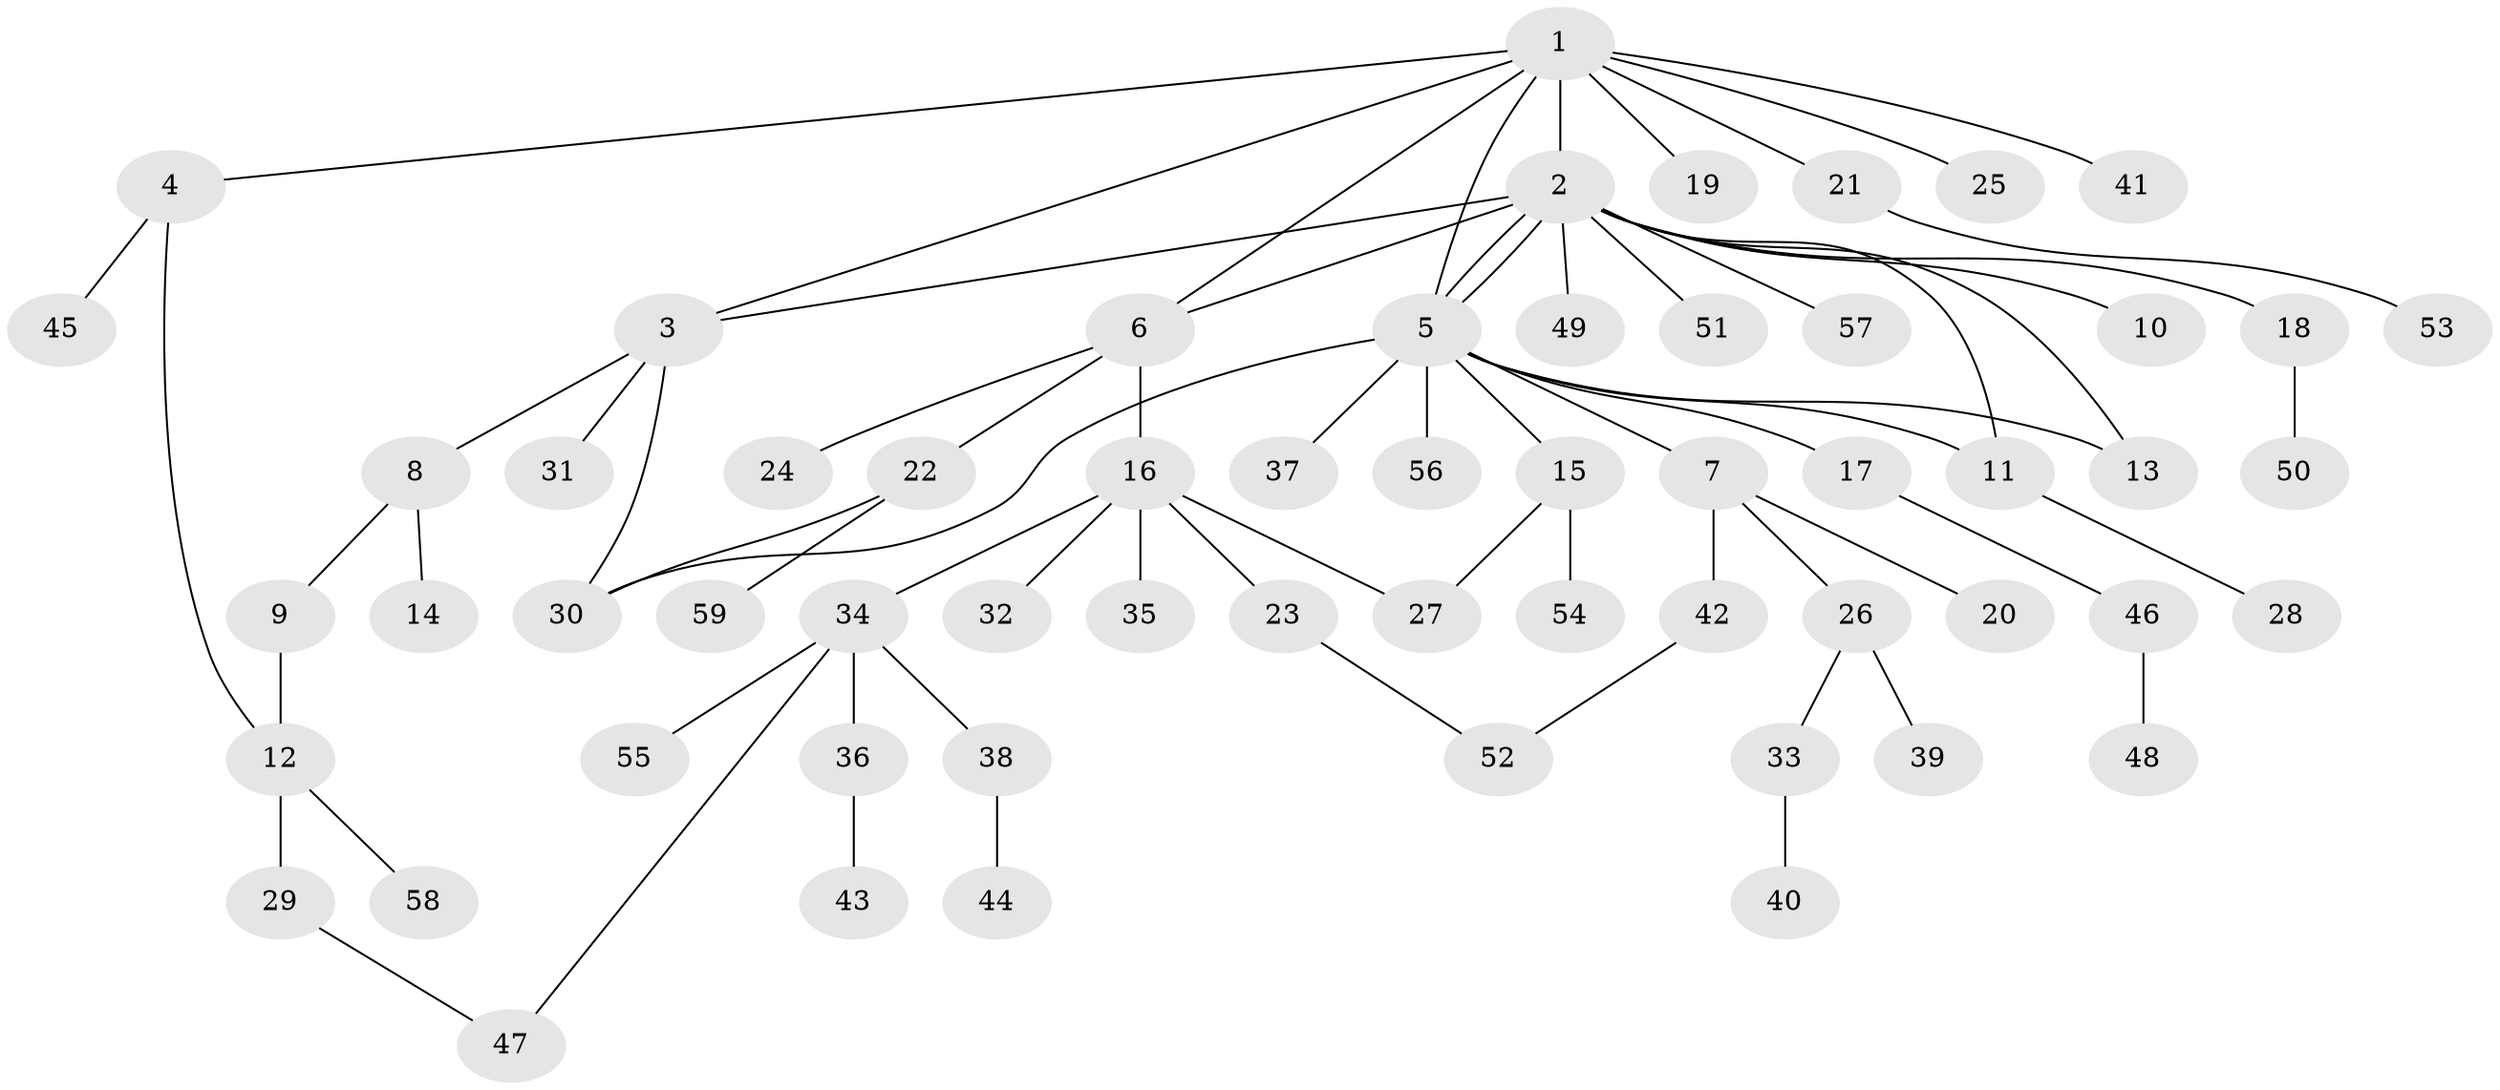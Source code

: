 // coarse degree distribution, {8: 0.023809523809523808, 16: 0.023809523809523808, 4: 0.07142857142857142, 2: 0.2619047619047619, 9: 0.023809523809523808, 5: 0.023809523809523808, 1: 0.5476190476190477, 3: 0.023809523809523808}
// Generated by graph-tools (version 1.1) at 2025/23/03/03/25 07:23:54]
// undirected, 59 vertices, 70 edges
graph export_dot {
graph [start="1"]
  node [color=gray90,style=filled];
  1;
  2;
  3;
  4;
  5;
  6;
  7;
  8;
  9;
  10;
  11;
  12;
  13;
  14;
  15;
  16;
  17;
  18;
  19;
  20;
  21;
  22;
  23;
  24;
  25;
  26;
  27;
  28;
  29;
  30;
  31;
  32;
  33;
  34;
  35;
  36;
  37;
  38;
  39;
  40;
  41;
  42;
  43;
  44;
  45;
  46;
  47;
  48;
  49;
  50;
  51;
  52;
  53;
  54;
  55;
  56;
  57;
  58;
  59;
  1 -- 2;
  1 -- 3;
  1 -- 4;
  1 -- 5;
  1 -- 6;
  1 -- 19;
  1 -- 21;
  1 -- 25;
  1 -- 41;
  2 -- 3;
  2 -- 5;
  2 -- 5;
  2 -- 6;
  2 -- 10;
  2 -- 11;
  2 -- 13;
  2 -- 18;
  2 -- 49;
  2 -- 51;
  2 -- 57;
  3 -- 8;
  3 -- 30;
  3 -- 31;
  4 -- 12;
  4 -- 45;
  5 -- 7;
  5 -- 11;
  5 -- 13;
  5 -- 15;
  5 -- 17;
  5 -- 30;
  5 -- 37;
  5 -- 56;
  6 -- 16;
  6 -- 22;
  6 -- 24;
  7 -- 20;
  7 -- 26;
  7 -- 42;
  8 -- 9;
  8 -- 14;
  9 -- 12;
  11 -- 28;
  12 -- 29;
  12 -- 58;
  15 -- 27;
  15 -- 54;
  16 -- 23;
  16 -- 27;
  16 -- 32;
  16 -- 34;
  16 -- 35;
  17 -- 46;
  18 -- 50;
  21 -- 53;
  22 -- 30;
  22 -- 59;
  23 -- 52;
  26 -- 33;
  26 -- 39;
  29 -- 47;
  33 -- 40;
  34 -- 36;
  34 -- 38;
  34 -- 47;
  34 -- 55;
  36 -- 43;
  38 -- 44;
  42 -- 52;
  46 -- 48;
}
